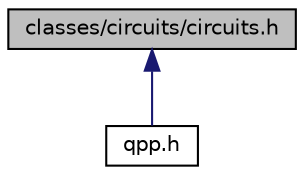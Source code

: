 digraph "classes/circuits/circuits.h"
{
  edge [fontname="Helvetica",fontsize="10",labelfontname="Helvetica",labelfontsize="10"];
  node [fontname="Helvetica",fontsize="10",shape=record];
  Node0 [label="classes/circuits/circuits.h",height=0.2,width=0.4,color="black", fillcolor="grey75", style="filled", fontcolor="black"];
  Node0 -> Node1 [dir="back",color="midnightblue",fontsize="10",style="solid",fontname="Helvetica"];
  Node1 [label="qpp.h",height=0.2,width=0.4,color="black", fillcolor="white", style="filled",URL="$qpp_8h.html",tooltip="Quantum++ main header file, includes all other necessary headers. "];
}
